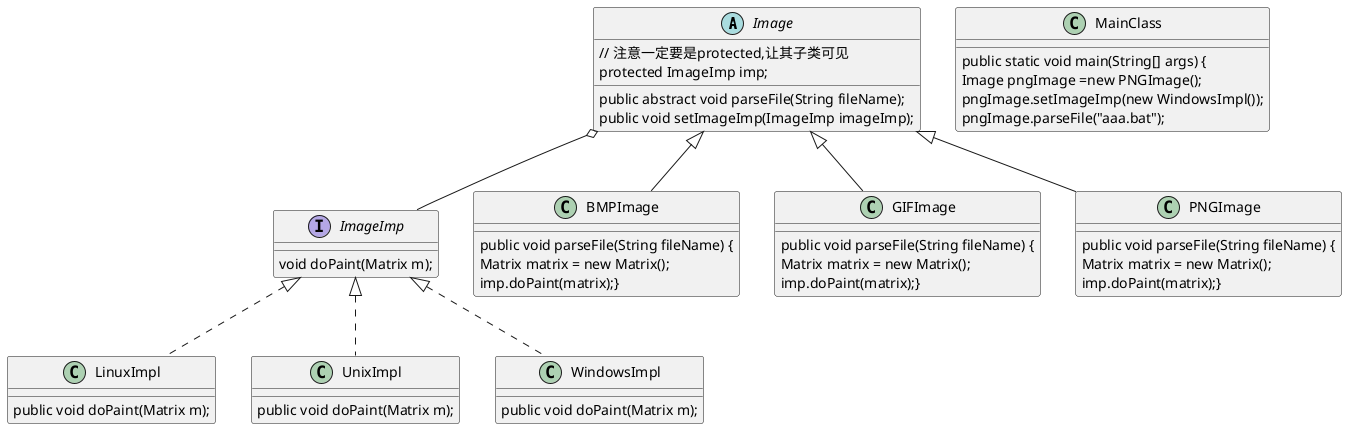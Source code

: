 @startuml
abstract class Image {
    // 注意一定要是protected,让其子类可见
    protected ImageImp imp;
    public abstract void parseFile(String fileName);
    public void setImageImp(ImageImp imageImp);
}
interface ImageImp {
    void doPaint(Matrix m);
}
class LinuxImpl implements ImageImp {
    public void doPaint(Matrix m);
}
class UnixImpl implements ImageImp {
    public void doPaint(Matrix m);
}
class WindowsImpl implements ImageImp {
    public void doPaint(Matrix m);
}
class BMPImage extends Image {
    public void parseFile(String fileName) {
        Matrix matrix = new Matrix();
        imp.doPaint(matrix);}
}
class GIFImage extends Image {
    public void parseFile(String fileName) {
        Matrix matrix = new Matrix();
        imp.doPaint(matrix);}
}
class PNGImage extends Image {
    public void parseFile(String fileName) {
        Matrix matrix = new Matrix();
        imp.doPaint(matrix);}
}
class MainClass {
    public static void main(String[] args) {
        Image pngImage =new PNGImage();
        pngImage.setImageImp(new WindowsImpl());
        pngImage.parseFile("aaa.bat");
        }
Image o--ImageImp
@enduml